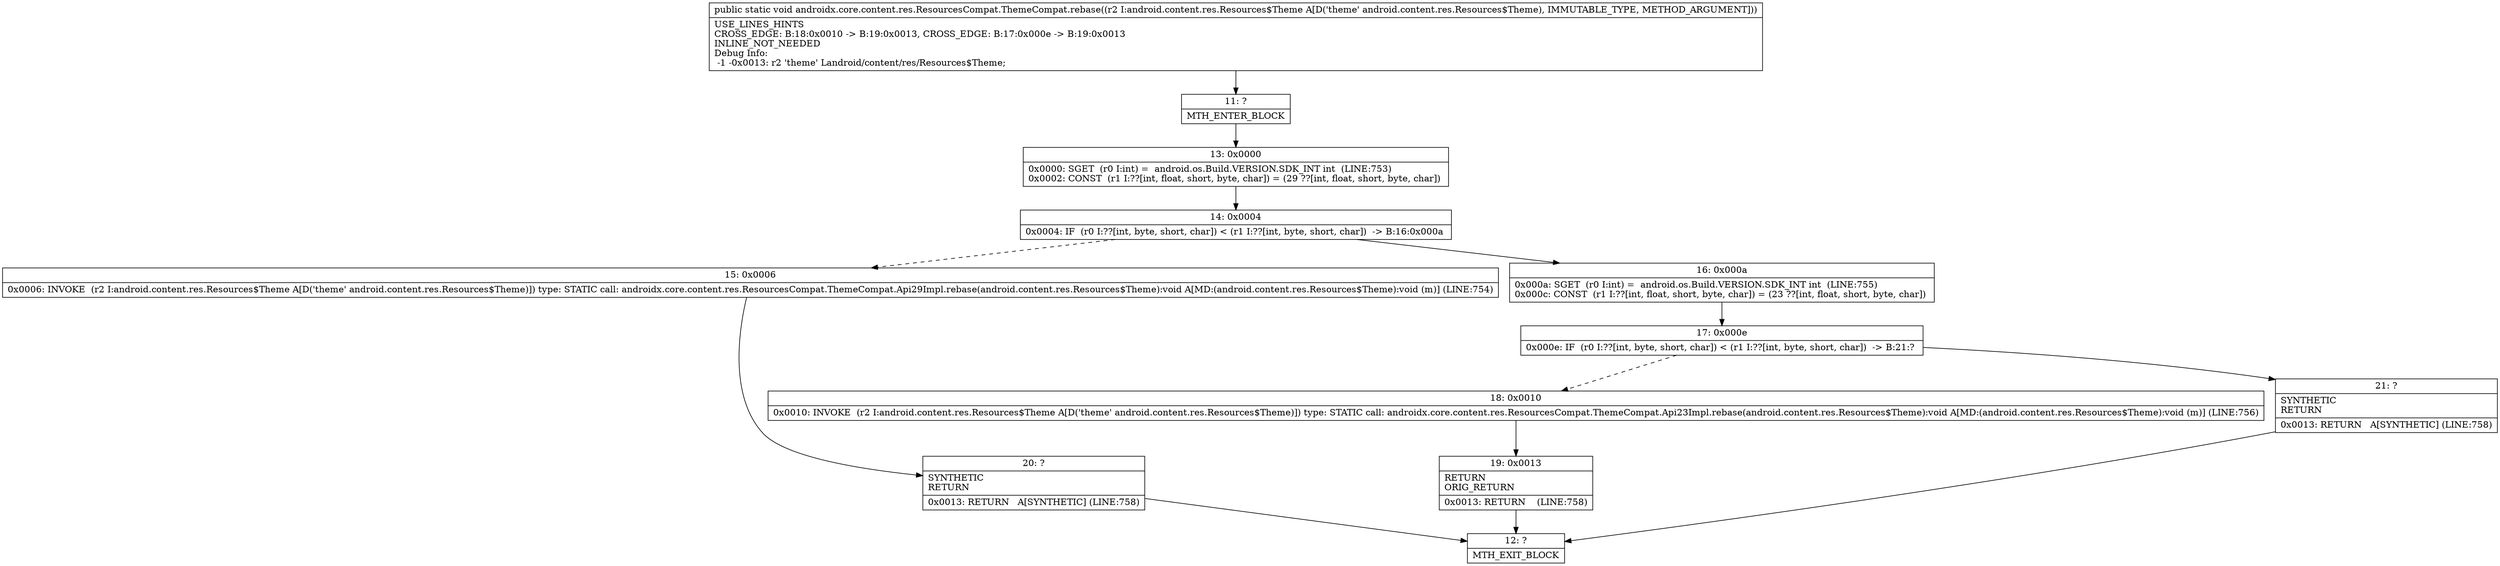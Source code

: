 digraph "CFG forandroidx.core.content.res.ResourcesCompat.ThemeCompat.rebase(Landroid\/content\/res\/Resources$Theme;)V" {
Node_11 [shape=record,label="{11\:\ ?|MTH_ENTER_BLOCK\l}"];
Node_13 [shape=record,label="{13\:\ 0x0000|0x0000: SGET  (r0 I:int) =  android.os.Build.VERSION.SDK_INT int  (LINE:753)\l0x0002: CONST  (r1 I:??[int, float, short, byte, char]) = (29 ??[int, float, short, byte, char]) \l}"];
Node_14 [shape=record,label="{14\:\ 0x0004|0x0004: IF  (r0 I:??[int, byte, short, char]) \< (r1 I:??[int, byte, short, char])  \-\> B:16:0x000a \l}"];
Node_15 [shape=record,label="{15\:\ 0x0006|0x0006: INVOKE  (r2 I:android.content.res.Resources$Theme A[D('theme' android.content.res.Resources$Theme)]) type: STATIC call: androidx.core.content.res.ResourcesCompat.ThemeCompat.Api29Impl.rebase(android.content.res.Resources$Theme):void A[MD:(android.content.res.Resources$Theme):void (m)] (LINE:754)\l}"];
Node_20 [shape=record,label="{20\:\ ?|SYNTHETIC\lRETURN\l|0x0013: RETURN   A[SYNTHETIC] (LINE:758)\l}"];
Node_12 [shape=record,label="{12\:\ ?|MTH_EXIT_BLOCK\l}"];
Node_16 [shape=record,label="{16\:\ 0x000a|0x000a: SGET  (r0 I:int) =  android.os.Build.VERSION.SDK_INT int  (LINE:755)\l0x000c: CONST  (r1 I:??[int, float, short, byte, char]) = (23 ??[int, float, short, byte, char]) \l}"];
Node_17 [shape=record,label="{17\:\ 0x000e|0x000e: IF  (r0 I:??[int, byte, short, char]) \< (r1 I:??[int, byte, short, char])  \-\> B:21:? \l}"];
Node_18 [shape=record,label="{18\:\ 0x0010|0x0010: INVOKE  (r2 I:android.content.res.Resources$Theme A[D('theme' android.content.res.Resources$Theme)]) type: STATIC call: androidx.core.content.res.ResourcesCompat.ThemeCompat.Api23Impl.rebase(android.content.res.Resources$Theme):void A[MD:(android.content.res.Resources$Theme):void (m)] (LINE:756)\l}"];
Node_19 [shape=record,label="{19\:\ 0x0013|RETURN\lORIG_RETURN\l|0x0013: RETURN    (LINE:758)\l}"];
Node_21 [shape=record,label="{21\:\ ?|SYNTHETIC\lRETURN\l|0x0013: RETURN   A[SYNTHETIC] (LINE:758)\l}"];
MethodNode[shape=record,label="{public static void androidx.core.content.res.ResourcesCompat.ThemeCompat.rebase((r2 I:android.content.res.Resources$Theme A[D('theme' android.content.res.Resources$Theme), IMMUTABLE_TYPE, METHOD_ARGUMENT]))  | USE_LINES_HINTS\lCROSS_EDGE: B:18:0x0010 \-\> B:19:0x0013, CROSS_EDGE: B:17:0x000e \-\> B:19:0x0013\lINLINE_NOT_NEEDED\lDebug Info:\l  \-1 \-0x0013: r2 'theme' Landroid\/content\/res\/Resources$Theme;\l}"];
MethodNode -> Node_11;Node_11 -> Node_13;
Node_13 -> Node_14;
Node_14 -> Node_15[style=dashed];
Node_14 -> Node_16;
Node_15 -> Node_20;
Node_20 -> Node_12;
Node_16 -> Node_17;
Node_17 -> Node_18[style=dashed];
Node_17 -> Node_21;
Node_18 -> Node_19;
Node_19 -> Node_12;
Node_21 -> Node_12;
}

